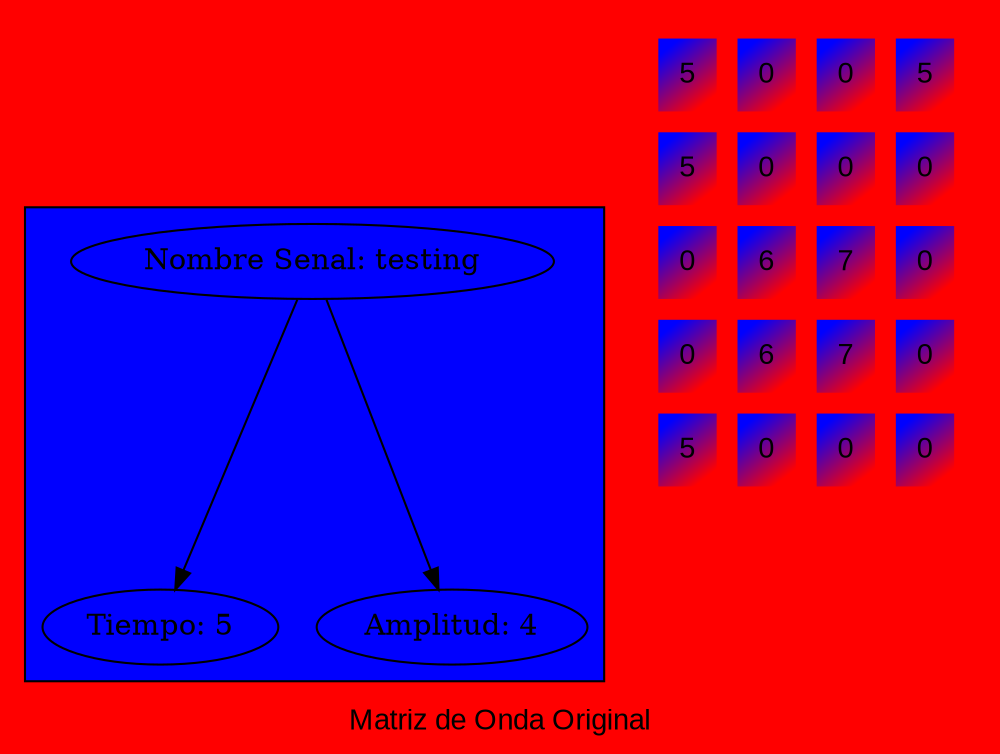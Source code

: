 
            digraph G {
            bgcolor="red"
                subgraph cluster17
                    {
                    bgcolor="blue"
                    n019 ;
                    n019 [label="Nombre Senal: testing"] ;
                    n019 -> n020 ;
                    n020 [label="Tiempo: 5"] ;
                    n019 -> n021 ;
                    n021 [label="Amplitud: 4"] ;
                    }
            label="Matriz de Onda Original"
            fontname="Arial,Arial,Arial"
            node [fontname="Arial,Arial,Arial"]
            edge [fontname="Arial,Arial,Arial"]
            a0 [shape=none  label=<
            <TABLE border="0" cellspacing="10" cellpadding="10" >
<TR><TD bgcolor="blue:red"  gradientangle="315">5</TD>
<TD bgcolor="blue:red"  gradientangle="315">0</TD>
<TD bgcolor="blue:red"  gradientangle="315">0</TD>
<TD bgcolor="blue:red"  gradientangle="315">5</TD>
</TR>
<TR><TD bgcolor="blue:red"  gradientangle="315">5</TD>
<TD bgcolor="blue:red"  gradientangle="315">0</TD>
<TD bgcolor="blue:red"  gradientangle="315">0</TD>
<TD bgcolor="blue:red"  gradientangle="315">0</TD>
</TR>
<TR><TD bgcolor="blue:red"  gradientangle="315">0</TD>
<TD bgcolor="blue:red"  gradientangle="315">6</TD>
<TD bgcolor="blue:red"  gradientangle="315">7</TD>
<TD bgcolor="blue:red"  gradientangle="315">0</TD>
</TR>
<TR><TD bgcolor="blue:red"  gradientangle="315">0</TD>
<TD bgcolor="blue:red"  gradientangle="315">6</TD>
<TD bgcolor="blue:red"  gradientangle="315">7</TD>
<TD bgcolor="blue:red"  gradientangle="315">0</TD>
</TR>
<TR><TD bgcolor="blue:red"  gradientangle="315">5</TD>
<TD bgcolor="blue:red"  gradientangle="315">0</TD>
<TD bgcolor="blue:red"  gradientangle="315">0</TD>
<TD bgcolor="blue:red"  gradientangle="315">0</TD>
 </TR></TABLE>>];
                }
